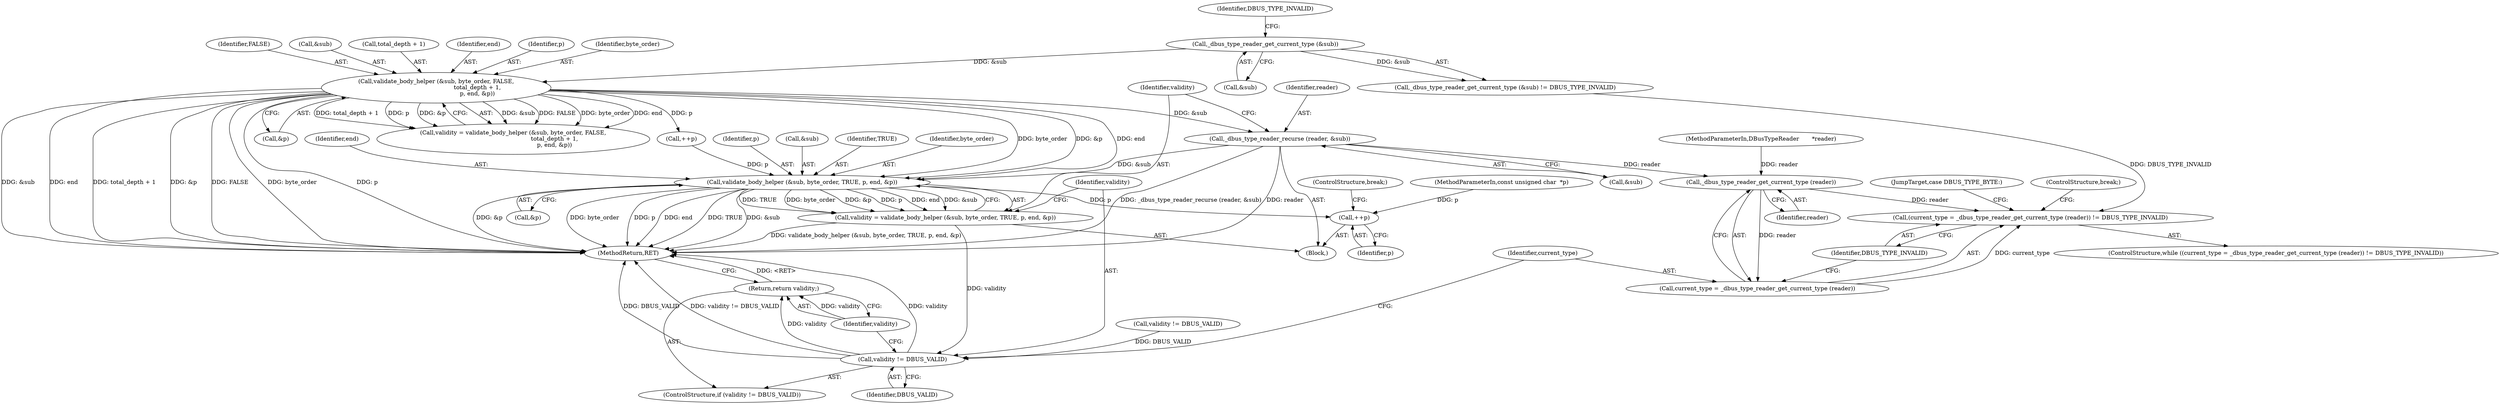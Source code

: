 digraph "0_dbus_7d65a3a6ed8815e34a99c680ac3869fde49dbbd4@API" {
"1000744" [label="(Call,_dbus_type_reader_recurse (reader, &sub))"];
"1000717" [label="(Call,validate_body_helper (&sub, byte_order, FALSE,\n                                             total_depth + 1,\n                                             p, end, &p))"];
"1000711" [label="(Call,_dbus_type_reader_get_current_type (&sub))"];
"1000134" [label="(Call,_dbus_type_reader_get_current_type (reader))"];
"1000131" [label="(Call,(current_type = _dbus_type_reader_get_current_type (reader)) != DBUS_TYPE_INVALID)"];
"1000132" [label="(Call,current_type = _dbus_type_reader_get_current_type (reader))"];
"1000750" [label="(Call,validate_body_helper (&sub, byte_order, TRUE, p, end, &p))"];
"1000140" [label="(Call,++p)"];
"1000748" [label="(Call,validity = validate_body_helper (&sub, byte_order, TRUE, p, end, &p))"];
"1000760" [label="(Call,validity != DBUS_VALID)"];
"1000763" [label="(Return,return validity;)"];
"1000139" [label="(JumpTarget,case DBUS_TYPE_BYTE:)"];
"1000755" [label="(Identifier,p)"];
"1000714" [label="(Identifier,DBUS_TYPE_INVALID)"];
"1000750" [label="(Call,validate_body_helper (&sub, byte_order, TRUE, p, end, &p))"];
"1000721" [label="(Identifier,FALSE)"];
"1000717" [label="(Call,validate_body_helper (&sub, byte_order, FALSE,\n                                             total_depth + 1,\n                                             p, end, &p))"];
"1000711" [label="(Call,_dbus_type_reader_get_current_type (&sub))"];
"1000710" [label="(Call,_dbus_type_reader_get_current_type (&sub) != DBUS_TYPE_INVALID)"];
"1000763" [label="(Return,return validity;)"];
"1000718" [label="(Call,&sub)"];
"1000749" [label="(Identifier,validity)"];
"1000730" [label="(Call,validity != DBUS_VALID)"];
"1000137" [label="(Block,)"];
"1000130" [label="(ControlStructure,while ((current_type = _dbus_type_reader_get_current_type (reader)) != DBUS_TYPE_INVALID))"];
"1000727" [label="(Call,&p)"];
"1000760" [label="(Call,validity != DBUS_VALID)"];
"1000761" [label="(Identifier,validity)"];
"1000141" [label="(Identifier,p)"];
"1000140" [label="(Call,++p)"];
"1000742" [label="(Call,++p)"];
"1000712" [label="(Call,&sub)"];
"1000751" [label="(Call,&sub)"];
"1000142" [label="(ControlStructure,break;)"];
"1000136" [label="(Identifier,DBUS_TYPE_INVALID)"];
"1000722" [label="(Call,total_depth + 1)"];
"1000135" [label="(Identifier,reader)"];
"1000754" [label="(Identifier,TRUE)"];
"1000726" [label="(Identifier,end)"];
"1000744" [label="(Call,_dbus_type_reader_recurse (reader, &sub))"];
"1000765" [label="(ControlStructure,break;)"];
"1000133" [label="(Identifier,current_type)"];
"1000131" [label="(Call,(current_type = _dbus_type_reader_get_current_type (reader)) != DBUS_TYPE_INVALID)"];
"1000764" [label="(Identifier,validity)"];
"1000112" [label="(MethodParameterIn,DBusTypeReader       *reader)"];
"1000753" [label="(Identifier,byte_order)"];
"1000725" [label="(Identifier,p)"];
"1000116" [label="(MethodParameterIn,const unsigned char  *p)"];
"1000757" [label="(Call,&p)"];
"1000762" [label="(Identifier,DBUS_VALID)"];
"1000746" [label="(Call,&sub)"];
"1000134" [label="(Call,_dbus_type_reader_get_current_type (reader))"];
"1000715" [label="(Call,validity = validate_body_helper (&sub, byte_order, FALSE,\n                                             total_depth + 1,\n                                             p, end, &p))"];
"1000132" [label="(Call,current_type = _dbus_type_reader_get_current_type (reader))"];
"1000745" [label="(Identifier,reader)"];
"1000748" [label="(Call,validity = validate_body_helper (&sub, byte_order, TRUE, p, end, &p))"];
"1000770" [label="(MethodReturn,RET)"];
"1000756" [label="(Identifier,end)"];
"1000759" [label="(ControlStructure,if (validity != DBUS_VALID))"];
"1000720" [label="(Identifier,byte_order)"];
"1000744" -> "1000137"  [label="AST: "];
"1000744" -> "1000746"  [label="CFG: "];
"1000745" -> "1000744"  [label="AST: "];
"1000746" -> "1000744"  [label="AST: "];
"1000749" -> "1000744"  [label="CFG: "];
"1000744" -> "1000770"  [label="DDG: _dbus_type_reader_recurse (reader, &sub)"];
"1000744" -> "1000770"  [label="DDG: reader"];
"1000744" -> "1000134"  [label="DDG: reader"];
"1000717" -> "1000744"  [label="DDG: &sub"];
"1000744" -> "1000750"  [label="DDG: &sub"];
"1000717" -> "1000715"  [label="AST: "];
"1000717" -> "1000727"  [label="CFG: "];
"1000718" -> "1000717"  [label="AST: "];
"1000720" -> "1000717"  [label="AST: "];
"1000721" -> "1000717"  [label="AST: "];
"1000722" -> "1000717"  [label="AST: "];
"1000725" -> "1000717"  [label="AST: "];
"1000726" -> "1000717"  [label="AST: "];
"1000727" -> "1000717"  [label="AST: "];
"1000715" -> "1000717"  [label="CFG: "];
"1000717" -> "1000770"  [label="DDG: &p"];
"1000717" -> "1000770"  [label="DDG: FALSE"];
"1000717" -> "1000770"  [label="DDG: byte_order"];
"1000717" -> "1000770"  [label="DDG: p"];
"1000717" -> "1000770"  [label="DDG: &sub"];
"1000717" -> "1000770"  [label="DDG: end"];
"1000717" -> "1000770"  [label="DDG: total_depth + 1"];
"1000717" -> "1000715"  [label="DDG: &sub"];
"1000717" -> "1000715"  [label="DDG: FALSE"];
"1000717" -> "1000715"  [label="DDG: byte_order"];
"1000717" -> "1000715"  [label="DDG: end"];
"1000717" -> "1000715"  [label="DDG: total_depth + 1"];
"1000717" -> "1000715"  [label="DDG: p"];
"1000717" -> "1000715"  [label="DDG: &p"];
"1000711" -> "1000717"  [label="DDG: &sub"];
"1000717" -> "1000742"  [label="DDG: p"];
"1000717" -> "1000750"  [label="DDG: byte_order"];
"1000717" -> "1000750"  [label="DDG: &p"];
"1000717" -> "1000750"  [label="DDG: end"];
"1000711" -> "1000710"  [label="AST: "];
"1000711" -> "1000712"  [label="CFG: "];
"1000712" -> "1000711"  [label="AST: "];
"1000714" -> "1000711"  [label="CFG: "];
"1000711" -> "1000710"  [label="DDG: &sub"];
"1000134" -> "1000132"  [label="AST: "];
"1000134" -> "1000135"  [label="CFG: "];
"1000135" -> "1000134"  [label="AST: "];
"1000132" -> "1000134"  [label="CFG: "];
"1000134" -> "1000131"  [label="DDG: reader"];
"1000134" -> "1000132"  [label="DDG: reader"];
"1000112" -> "1000134"  [label="DDG: reader"];
"1000131" -> "1000130"  [label="AST: "];
"1000131" -> "1000136"  [label="CFG: "];
"1000132" -> "1000131"  [label="AST: "];
"1000136" -> "1000131"  [label="AST: "];
"1000139" -> "1000131"  [label="CFG: "];
"1000765" -> "1000131"  [label="CFG: "];
"1000132" -> "1000131"  [label="DDG: current_type"];
"1000710" -> "1000131"  [label="DDG: DBUS_TYPE_INVALID"];
"1000133" -> "1000132"  [label="AST: "];
"1000136" -> "1000132"  [label="CFG: "];
"1000750" -> "1000748"  [label="AST: "];
"1000750" -> "1000757"  [label="CFG: "];
"1000751" -> "1000750"  [label="AST: "];
"1000753" -> "1000750"  [label="AST: "];
"1000754" -> "1000750"  [label="AST: "];
"1000755" -> "1000750"  [label="AST: "];
"1000756" -> "1000750"  [label="AST: "];
"1000757" -> "1000750"  [label="AST: "];
"1000748" -> "1000750"  [label="CFG: "];
"1000750" -> "1000770"  [label="DDG: TRUE"];
"1000750" -> "1000770"  [label="DDG: &sub"];
"1000750" -> "1000770"  [label="DDG: &p"];
"1000750" -> "1000770"  [label="DDG: byte_order"];
"1000750" -> "1000770"  [label="DDG: p"];
"1000750" -> "1000770"  [label="DDG: end"];
"1000750" -> "1000140"  [label="DDG: p"];
"1000750" -> "1000748"  [label="DDG: TRUE"];
"1000750" -> "1000748"  [label="DDG: byte_order"];
"1000750" -> "1000748"  [label="DDG: &p"];
"1000750" -> "1000748"  [label="DDG: p"];
"1000750" -> "1000748"  [label="DDG: end"];
"1000750" -> "1000748"  [label="DDG: &sub"];
"1000742" -> "1000750"  [label="DDG: p"];
"1000140" -> "1000137"  [label="AST: "];
"1000140" -> "1000141"  [label="CFG: "];
"1000141" -> "1000140"  [label="AST: "];
"1000142" -> "1000140"  [label="CFG: "];
"1000116" -> "1000140"  [label="DDG: p"];
"1000748" -> "1000137"  [label="AST: "];
"1000749" -> "1000748"  [label="AST: "];
"1000761" -> "1000748"  [label="CFG: "];
"1000748" -> "1000770"  [label="DDG: validate_body_helper (&sub, byte_order, TRUE, p, end, &p)"];
"1000748" -> "1000760"  [label="DDG: validity"];
"1000760" -> "1000759"  [label="AST: "];
"1000760" -> "1000762"  [label="CFG: "];
"1000761" -> "1000760"  [label="AST: "];
"1000762" -> "1000760"  [label="AST: "];
"1000133" -> "1000760"  [label="CFG: "];
"1000764" -> "1000760"  [label="CFG: "];
"1000760" -> "1000770"  [label="DDG: DBUS_VALID"];
"1000760" -> "1000770"  [label="DDG: validity != DBUS_VALID"];
"1000760" -> "1000770"  [label="DDG: validity"];
"1000730" -> "1000760"  [label="DDG: DBUS_VALID"];
"1000760" -> "1000763"  [label="DDG: validity"];
"1000763" -> "1000759"  [label="AST: "];
"1000763" -> "1000764"  [label="CFG: "];
"1000764" -> "1000763"  [label="AST: "];
"1000770" -> "1000763"  [label="CFG: "];
"1000763" -> "1000770"  [label="DDG: <RET>"];
"1000764" -> "1000763"  [label="DDG: validity"];
}
